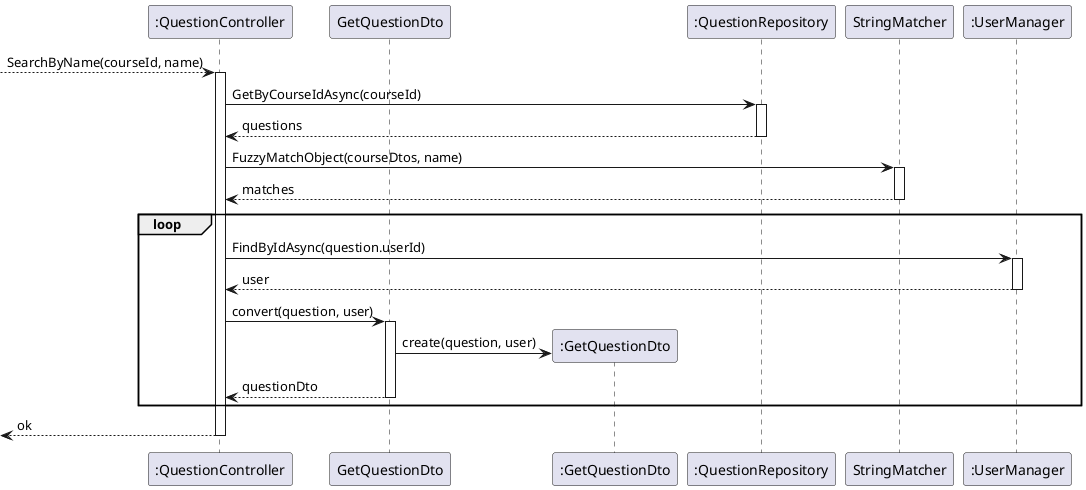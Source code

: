 @startuml Search Question
participant ":QuestionController" as controller
participant GetQuestionDto
participant ":GetQuestionDto" as getQuestionDto
participant ":QuestionRepository" as repository
participant StringMatcher
participant ":UserManager" as manager

--> controller: SearchByName(courseId, name)
activate controller
controller -> repository: GetByCourseIdAsync(courseId)
activate repository
repository --> controller: questions
deactivate repository

controller -> StringMatcher: FuzzyMatchObject(courseDtos, name)
activate StringMatcher
StringMatcher --> controller: matches
deactivate StringMatcher

loop
    controller -> manager: FindByIdAsync(question.userId)
    activate manager
    manager --> controller: user
    deactivate manager

    controller -> GetQuestionDto: convert(question, user)
    activate GetQuestionDto
    GetQuestionDto -> getQuestionDto**: create(question, user)
    GetQuestionDto --> controller: questionDto
    deactivate GetQuestionDto

end
<-- controller: ok
deactivate controller
@enduml